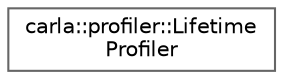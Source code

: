digraph "类继承关系图"
{
 // INTERACTIVE_SVG=YES
 // LATEX_PDF_SIZE
  bgcolor="transparent";
  edge [fontname=Helvetica,fontsize=10,labelfontname=Helvetica,labelfontsize=10];
  node [fontname=Helvetica,fontsize=10,shape=box,height=0.2,width=0.4];
  rankdir="LR";
  Node0 [id="Node000000",label="carla::profiler::Lifetime\lProfiler",height=0.2,width=0.4,color="grey40", fillcolor="white", style="filled",URL="$d6/df2/classcarla_1_1profiler_1_1LifetimeProfiler.html",tooltip=" "];
}
